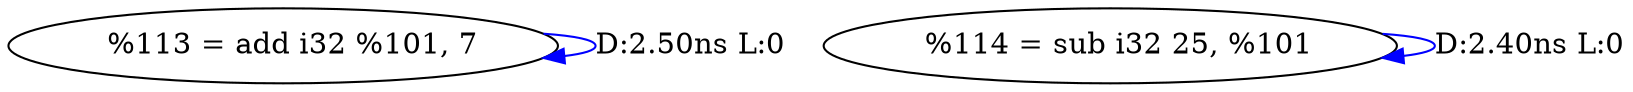 digraph {
Node0x306a5d0[label="  %113 = add i32 %101, 7"];
Node0x306a5d0 -> Node0x306a5d0[label="D:2.50ns L:0",color=blue];
Node0x306a6b0[label="  %114 = sub i32 25, %101"];
Node0x306a6b0 -> Node0x306a6b0[label="D:2.40ns L:0",color=blue];
}
